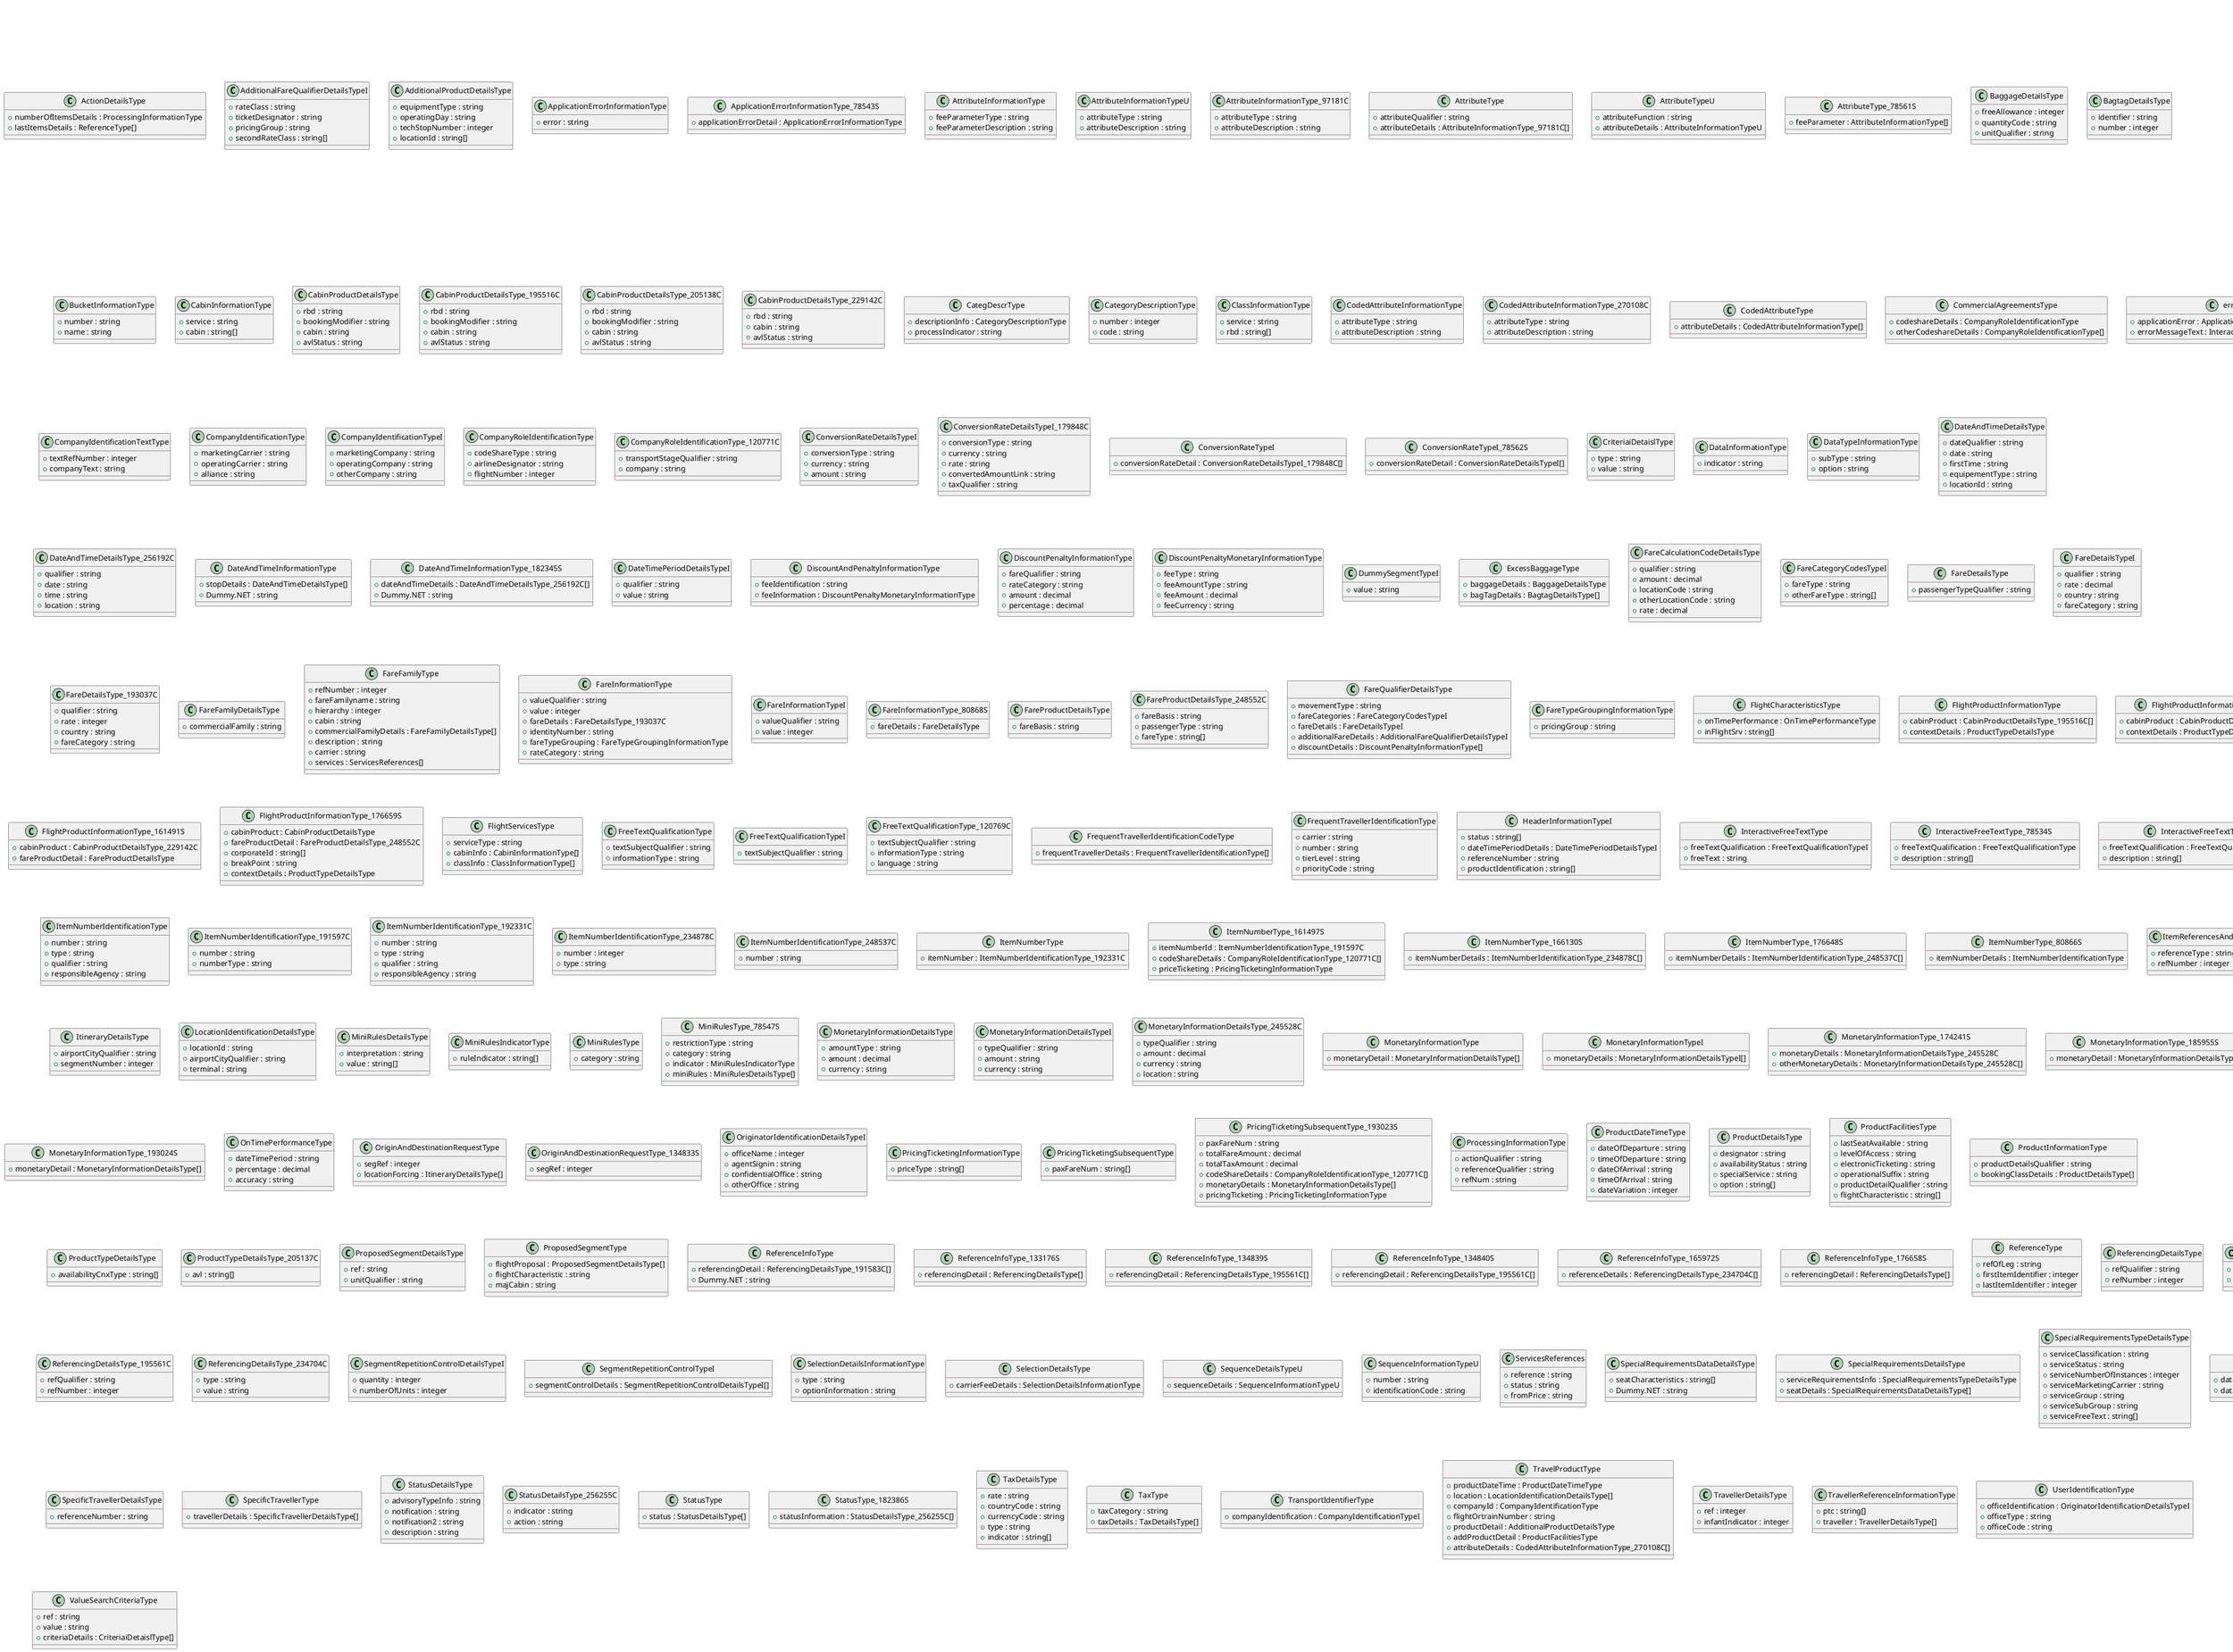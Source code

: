 @startuml

class ActionDetailsType {
    +numberOfItemsDetails : ProcessingInformationType
    +lastItemsDetails : ReferenceType[]
}
class AdditionalFareQualifierDetailsTypeI {
    +rateClass : string
    +ticketDesignator : string
    +pricingGroup : string
    +secondRateClass : string[]
}
class AdditionalProductDetailsType {
    +equipmentType : string
    +operatingDay : string
    +techStopNumber : integer
    +locationId : string[]
}
class ApplicationErrorInformationType {
    +error : string
}
class ApplicationErrorInformationType_78543S {
    +applicationErrorDetail : ApplicationErrorInformationType
}
class AttributeInformationType {
    +feeParameterType : string
    +feeParameterDescription : string
}
class AttributeInformationTypeU {
    +attributeType : string
    +attributeDescription : string
}
class AttributeInformationType_97181C {
    +attributeType : string
    +attributeDescription : string
}
class AttributeType {
    +attributeQualifier : string
    +attributeDetails : AttributeInformationType_97181C[]
}
class AttributeTypeU {
    +attributeFunction : string
    +attributeDetails : AttributeInformationTypeU
}
class AttributeType_78561S {
    +feeParameter : AttributeInformationType[]
}
class BaggageDetailsType {
    +freeAllowance : integer
    +quantityCode : string
    +unitQualifier : string
}
class BagtagDetailsType {
    +identifier : string
    +number : integer
}
class BucketInformationType {
    +number : string
    +name : string
}
class CabinInformationType {
    +service : string
    +cabin : string[]
}
class CabinProductDetailsType {
    +rbd : string
    +bookingModifier : string
    +cabin : string
    +avlStatus : string
}
class CabinProductDetailsType_195516C {
    +rbd : string
    +bookingModifier : string
    +cabin : string
    +avlStatus : string
}
class CabinProductDetailsType_205138C {
    +rbd : string
    +bookingModifier : string
    +cabin : string
    +avlStatus : string
}
class CabinProductDetailsType_229142C {
    +rbd : string
    +cabin : string
    +avlStatus : string
}
class CategDescrType {
    +descriptionInfo : CategoryDescriptionType
    +processIndicator : string
}
class CategoryDescriptionType {
    +number : integer
    +code : string
}
class ClassInformationType {
    +service : string
    +rbd : string[]
}
class CodedAttributeInformationType {
    +attributeType : string
    +attributeDescription : string
}
class CodedAttributeInformationType_270108C {
    +attributeType : string
    +attributeDescription : string
}
class CodedAttributeType {
    +attributeDetails : CodedAttributeInformationType[]
}
class CommercialAgreementsType {
    +codeshareDetails : CompanyRoleIdentificationType
    +otherCodeshareDetails : CompanyRoleIdentificationType[]
}
class CompanyIdentificationTextType {
    +textRefNumber : integer
    +companyText : string
}
class CompanyIdentificationType {
    +marketingCarrier : string
    +operatingCarrier : string
    +alliance : string
}
class CompanyIdentificationTypeI {
    +marketingCompany : string
    +operatingCompany : string
    +otherCompany : string
}
class CompanyRoleIdentificationType {
    +codeShareType : string
    +airlineDesignator : string
    +flightNumber : integer
}
class CompanyRoleIdentificationType_120771C {
    +transportStageQualifier : string
    +company : string
}
class ConversionRateDetailsTypeI {
    +conversionType : string
    +currency : string
    +amount : string
}
class ConversionRateDetailsTypeI_179848C {
    +conversionType : string
    +currency : string
    +rate : string
    +convertedAmountLink : string
    +taxQualifier : string
}
class ConversionRateTypeI {
    +conversionRateDetail : ConversionRateDetailsTypeI_179848C[]
}
class ConversionRateTypeI_78562S {
    +conversionRateDetail : ConversionRateDetailsTypeI[]
}
class CriteriaiDetaislType {
    +type : string
    +value : string
}
class DataInformationType {
    +indicator : string
}
class DataTypeInformationType {
    +subType : string
    +option : string
}
class DateAndTimeDetailsType {
    +dateQualifier : string
    +date : string
    +firstTime : string
    +equipementType : string
    +locationId : string
}
class DateAndTimeDetailsType_256192C {
    +qualifier : string
    +date : string
    +time : string
    +location : string
}
class DateAndTimeInformationType {
    +stopDetails : DateAndTimeDetailsType[]
    +Dummy.NET : string
}
class DateAndTimeInformationType_182345S {
    +dateAndTimeDetails : DateAndTimeDetailsType_256192C[]
    +Dummy.NET : string
}
class DateTimePeriodDetailsTypeI {
    +qualifier : string
    +value : string
}
class DiscountAndPenaltyInformationType {
    +feeIdentification : string
    +feeInformation : DiscountPenaltyMonetaryInformationType
}
class DiscountPenaltyInformationType {
    +fareQualifier : string
    +rateCategory : string
    +amount : decimal
    +percentage : decimal
}
class DiscountPenaltyMonetaryInformationType {
    +feeType : string
    +feeAmountType : string
    +feeAmount : decimal
    +feeCurrency : string
}
class DummySegmentTypeI {
    +value : string
}
class ExcessBaggageType {
    +baggageDetails : BaggageDetailsType
    +bagTagDetails : BagtagDetailsType[]
}
class FareCalculationCodeDetailsType {
    +qualifier : string
    +amount : decimal
    +locationCode : string
    +otherLocationCode : string
    +rate : decimal
}
class FareCategoryCodesTypeI {
    +fareType : string
    +otherFareType : string[]
}
class FareDetailsType {
    +passengerTypeQualifier : string
}
class FareDetailsTypeI {
    +qualifier : string
    +rate : decimal
    +country : string
    +fareCategory : string
}
class FareDetailsType_193037C {
    +qualifier : string
    +rate : integer
    +country : string
    +fareCategory : string
}
class FareFamilyDetailsType {
    +commercialFamily : string
}
class FareFamilyType {
    +refNumber : integer
    +fareFamilyname : string
    +hierarchy : integer
    +cabin : string
    +commercialFamilyDetails : FareFamilyDetailsType[]
    +description : string
    +carrier : string
    +services : ServicesReferences[]
}
class FareInformationType {
    +valueQualifier : string
    +value : integer
    +fareDetails : FareDetailsType_193037C
    +identityNumber : string
    +fareTypeGrouping : FareTypeGroupingInformationType
    +rateCategory : string
}
class FareInformationTypeI {
    +valueQualifier : string
    +value : integer
}
class FareInformationType_80868S {
    +fareDetails : FareDetailsType
}
class FareProductDetailsType {
    +fareBasis : string
}
class FareProductDetailsType_248552C {
    +fareBasis : string
    +passengerType : string
    +fareType : string[]
}
class FareQualifierDetailsType {
    +movementType : string
    +fareCategories : FareCategoryCodesTypeI
    +fareDetails : FareDetailsTypeI
    +additionalFareDetails : AdditionalFareQualifierDetailsTypeI
    +discountDetails : DiscountPenaltyInformationType[]
}
class FareTypeGroupingInformationType {
    +pricingGroup : string
}
class Fare_MasterPricerTravelBoardSearchReply {
    +replyStatus : StatusType
    +errorMessage : errorMessage
    +conversionRate : ConversionRateTypeI
    +solutionFamily : FareInformationType[]
    +familyInformation : FareFamilyType[]
    +amountInfoForAllPax : amountInfoForAllPax
    +amountInfoPerPax : amountInfoPerPax[]
    +feeDetails : feeDetails[]
    +bucketInfo : BucketInformationType[]
    +companyIdText : CompanyIdentificationTextType[]
    +officeIdDetails : officeIdDetails[]
    +flightIndex : flightIndex[]
    +recommendation : recommendation[]
    +otherSolutions : otherSolutions[]
    +warningInfo : warningInfo[]
    +globalInformation : globalInformation[]
    +serviceFeesGrp : serviceFeesGrp[]
    +value : ValueSearchCriteriaType[]
    +mnrGrp : mnrGrp
}
Fare_MasterPricerTravelBoardSearchReply +-- errorMessage
class errorMessage {
    +applicationError : ApplicationErrorInformationType_78543S
    +errorMessageText : InteractiveFreeTextType_78544S
}
Fare_MasterPricerTravelBoardSearchReply +-- amountInfoForAllPax
class amountInfoForAllPax {
    +itineraryAmounts : MonetaryInformationType
    +amountsPerSgt : amountsPerSgt[]
}
amountInfoForAllPax +-- amountsPerSgt
class amountsPerSgt {
    +sgtRef : ReferenceInfoType_133176S
    +amounts : MonetaryInformationType
}
Fare_MasterPricerTravelBoardSearchReply +-- amountInfoPerPax
class amountInfoPerPax {
    +paxRef : SpecificTravellerType
    +paxAttributes : FareInformationType_80868S
    +itineraryAmounts : MonetaryInformationType
    +amountsPerSgt : amountsPerSgt[]
}
amountInfoPerPax +-- amountsPerSgt
class amountsPerSgt {
    +sgtRef : ReferenceInfoType_133176S
    +amounts : MonetaryInformationType
}
Fare_MasterPricerTravelBoardSearchReply +-- feeDetails
class feeDetails {
    +feeReference : ItemReferencesAndVersionsType_78564S
    +feeInformation : DiscountAndPenaltyInformationType
    +feeParameters : AttributeType_78561S
    +convertedOrOriginalInfo : ConversionRateTypeI_78562S
}
Fare_MasterPricerTravelBoardSearchReply +-- officeIdDetails
class officeIdDetails {
    +officeIdInformation : UserIdentificationType
    +officeIdReference : ItemReferencesAndVersionsType_78536S
}
Fare_MasterPricerTravelBoardSearchReply +-- flightIndex
class flightIndex {
    +requestedSegmentRef : OriginAndDestinationRequestType
    +groupOfFlights : groupOfFlights[]
}
flightIndex +-- groupOfFlights
class groupOfFlights {
    +propFlightGrDetail : ProposedSegmentType
    +flightDetails : flightDetails[]
}
groupOfFlights +-- flightDetails
class flightDetails {
    +flightInformation : TravelProductType
    +avlInfo : FlightProductInformationType_141442S[]
    +technicalStop : DateAndTimeInformationType[]
    +commercialAgreement : CommercialAgreementsType
    +addInfo : HeaderInformationTypeI
    +flightCharacteristics : FlightCharacteristicsType
    +flightServices : FlightServicesType[]
}
Fare_MasterPricerTravelBoardSearchReply +-- recommendation
class recommendation {
    +itemNumber : ItemNumberType_161497S
    +warningMessage : InteractiveFreeTextType_78544S[]
    +fareFamilyRef : ReferenceInfoType_133176S
    +recPriceInfo : MonetaryInformationType_193024S
    +miniRule : MiniRulesType_78547S[]
    +segmentFlightRef : ReferenceInfoType[]
    +recommandationSegmentsFareDetails : recommandationSegmentsFareDetails[]
    +paxFareProduct : paxFareProduct[]
    +specificRecDetails : specificRecDetails[]
}
recommendation +-- recommandationSegmentsFareDetails
class recommandationSegmentsFareDetails {
    +recommendationSegRef : OriginAndDestinationRequestType
    +segmentMonetaryInformation : MonetaryInformationType
}
recommendation +-- paxFareProduct
class paxFareProduct {
    +paxFareDetail : PricingTicketingSubsequentType_193023S
    +feeRef : ReferenceInfoType_134839S
    +paxReference : TravellerReferenceInformationType[]
    +passengerTaxDetails : TaxType
    +fare : fare[]
    +fareDetails : fareDetails[]
}
paxFareProduct +-- fare
class fare {
    +pricingMessage : InteractiveFreeTextType_78559S
    +monetaryInformation : MonetaryInformationType_185955S
}
paxFareProduct +-- fareDetails
class fareDetails {
    +segmentRef : OriginAndDestinationRequestType
    +groupOfFares : groupOfFares[]
    +psgSegMonetaryInformation : MonetaryInformationType
    +majCabin : ProductInformationType[]
}
fareDetails +-- groupOfFares
class groupOfFares {
    +productInformation : FlightProductInformationType_176659S
    +fareCalculationCodeDetails : FareCalculationCodeDetailsType[]
    +ticketInfos : FareQualifierDetailsType
    +fareFamiliesRef : ReferenceInfoType_176658S
}
recommendation +-- specificRecDetails
class specificRecDetails {
    +specificRecItem : ItemReferencesAndVersionsType
    +specificProductDetails : specificProductDetails[]
}
specificRecDetails +-- specificProductDetails
class specificProductDetails {
    +productReferences : PricingTicketingSubsequentType
    +fareContextDetails : fareContextDetails[]
}
specificProductDetails +-- fareContextDetails
class fareContextDetails {
    +requestedSegmentInfo : OriginAndDestinationRequestType_134833S
    +cnxContextDetails : cnxContextDetails[]
}
fareContextDetails +-- cnxContextDetails
class cnxContextDetails {
    +fareCnxInfo : FlightProductInformationType
}
Fare_MasterPricerTravelBoardSearchReply +-- otherSolutions
class otherSolutions {
    +reference : SequenceDetailsTypeU
    +amtGroup : amtGroup[]
    +psgInfo : psgInfo[]
}
otherSolutions +-- amtGroup
class amtGroup {
    +ref : ReferenceInfoType_165972S
    +amount : MonetaryInformationTypeI
}
otherSolutions +-- psgInfo
class psgInfo {
    +ref : SegmentRepetitionControlTypeI
    +description : FareInformationTypeI
    +freqTraveller : FrequentTravellerIdentificationCodeType
    +amount : MonetaryInformationTypeI
    +fare : FlightProductInformationType_161491S
    +attribute : AttributeTypeU[]
}
Fare_MasterPricerTravelBoardSearchReply +-- warningInfo
class warningInfo {
    +globalMessageMarker : DummySegmentTypeI
    +globalMessage : InteractiveFreeTextType_78534S
}
Fare_MasterPricerTravelBoardSearchReply +-- globalInformation
class globalInformation {
    +attributes : CodedAttributeType
}
Fare_MasterPricerTravelBoardSearchReply +-- serviceFeesGrp
class serviceFeesGrp {
    +serviceTypeInfo : SelectionDetailsType
    +serviceFeeRefGrp : serviceFeeRefGrp[]
    +serviceCoverageInfoGrp : serviceCoverageInfoGrp[]
    +globalMessageMarker : DummySegmentTypeI
    +serviceFeeInfoGrp : serviceFeeInfoGrp[]
    +serviceDetailsGrp : serviceDetailsGrp[]
    +freeBagAllowanceGrp : freeBagAllowanceGrp[]
}
serviceFeesGrp +-- serviceFeeRefGrp
class serviceFeeRefGrp {
    +refInfo : ReferenceInfoType
}
serviceFeesGrp +-- serviceCoverageInfoGrp
class serviceCoverageInfoGrp {
    +itemNumberInfo : ItemNumberType
    +serviceCovInfoGrp : serviceCovInfoGrp[]
}
serviceCoverageInfoGrp +-- serviceCovInfoGrp
class serviceCovInfoGrp {
    +paxRefInfo : SpecificTravellerType
    +coveragePerFlightsInfo : ActionDetailsType[]
    +carrierInfo : TransportIdentifierType
    +refInfo : ReferenceInfoType_134840S
}
serviceFeesGrp +-- serviceFeeInfoGrp
class serviceFeeInfoGrp {
    +itemNumberInfo : ItemNumberType
    +serviceDetailsGrp : serviceDetailsGrp[]
}
serviceFeeInfoGrp +-- serviceDetailsGrp
class serviceDetailsGrp {
    +refInfo : ReferenceInfoType_134840S
    +serviceMatchedInfoGroup : serviceMatchedInfoGroup[]
}
serviceDetailsGrp +-- serviceMatchedInfoGroup
class serviceMatchedInfoGroup {
    +paxRefInfo : SpecificTravellerType
    +pricingInfo : FareInformationType_80868S
    +amountInfo : MonetaryInformationType_193024S
}
serviceFeesGrp +-- serviceDetailsGrp
class serviceDetailsGrp {
    +serviceOptionInfo : SpecificDataInformationType
    +feeDescriptionGrp : feeDescriptionGrp
}
serviceDetailsGrp +-- feeDescriptionGrp
class feeDescriptionGrp {
    +itemNumberInfo : ItemNumberType_80866S
    +serviceAttributesInfo : AttributeType
    +serviceDescriptionInfo : SpecialRequirementsDetailsType
    +commercialName : InteractiveFreeTextType
}
serviceFeesGrp +-- freeBagAllowanceGrp
class freeBagAllowanceGrp {
    +freeBagAllownceInfo : ExcessBaggageType
    +itemNumberInfo : ItemNumberType_166130S
}
Fare_MasterPricerTravelBoardSearchReply +-- mnrGrp
class mnrGrp {
    +mnr : MiniRulesType
    +mnrDetails : mnrDetails[]
}
mnrGrp +-- mnrDetails
class mnrDetails {
    +mnrRef : ItemNumberType_176648S
    +dateInfo : DateAndTimeInformationType_182345S[]
    +catGrp : catGrp[]
}
mnrDetails +-- catGrp
class catGrp {
    +catInfo : CategDescrType
    +monInfo : MonetaryInformationType_174241S
    +statusInfo : StatusType_182386S
}
class FlightCharacteristicsType {
    +onTimePerformance : OnTimePerformanceType
    +inFlightSrv : string[]
}
class FlightProductInformationType {
    +cabinProduct : CabinProductDetailsType_195516C[]
    +contextDetails : ProductTypeDetailsType
}
class FlightProductInformationType_141442S {
    +cabinProduct : CabinProductDetailsType_205138C[]
    +contextDetails : ProductTypeDetailsType_205137C
}
class FlightProductInformationType_161491S {
    +cabinProduct : CabinProductDetailsType_229142C
    +fareProductDetail : FareProductDetailsType
}
class FlightProductInformationType_176659S {
    +cabinProduct : CabinProductDetailsType
    +fareProductDetail : FareProductDetailsType_248552C
    +corporateId : string[]
    +breakPoint : string
    +contextDetails : ProductTypeDetailsType
}
class FlightServicesType {
    +serviceType : string
    +cabinInfo : CabinInformationType[]
    +classInfo : ClassInformationType[]
}
class FreeTextQualificationType {
    +textSubjectQualifier : string
    +informationType : string
}
class FreeTextQualificationTypeI {
    +textSubjectQualifier : string
}
class FreeTextQualificationType_120769C {
    +textSubjectQualifier : string
    +informationType : string
    +language : string
}
class FrequentTravellerIdentificationCodeType {
    +frequentTravellerDetails : FrequentTravellerIdentificationType[]
}
class FrequentTravellerIdentificationType {
    +carrier : string
    +number : string
    +tierLevel : string
    +priorityCode : string
}
class HeaderInformationTypeI {
    +status : string[]
    +dateTimePeriodDetails : DateTimePeriodDetailsTypeI
    +referenceNumber : string
    +productIdentification : string[]
}
class InteractiveFreeTextType {
    +freeTextQualification : FreeTextQualificationTypeI
    +freeText : string
}
class InteractiveFreeTextType_78534S {
    +freeTextQualification : FreeTextQualificationType
    +description : string[]
}
class InteractiveFreeTextType_78544S {
    +freeTextQualification : FreeTextQualificationType_120769C
    +description : string[]
}
class InteractiveFreeTextType_78559S {
    +freeTextQualification : FreeTextQualificationType_120769C
    +description : string[]
}
class ItemNumberIdentificationType {
    +number : string
    +type : string
    +qualifier : string
    +responsibleAgency : string
}
class ItemNumberIdentificationType_191597C {
    +number : string
    +numberType : string
}
class ItemNumberIdentificationType_192331C {
    +number : string
    +type : string
    +qualifier : string
    +responsibleAgency : string
}
class ItemNumberIdentificationType_234878C {
    +number : integer
    +type : string
}
class ItemNumberIdentificationType_248537C {
    +number : string
}
class ItemNumberType {
    +itemNumber : ItemNumberIdentificationType_192331C
}
class ItemNumberType_161497S {
    +itemNumberId : ItemNumberIdentificationType_191597C
    +codeShareDetails : CompanyRoleIdentificationType_120771C[]
    +priceTicketing : PricingTicketingInformationType
}
class ItemNumberType_166130S {
    +itemNumberDetails : ItemNumberIdentificationType_234878C[]
}
class ItemNumberType_176648S {
    +itemNumberDetails : ItemNumberIdentificationType_248537C[]
}
class ItemNumberType_80866S {
    +itemNumberDetails : ItemNumberIdentificationType
}
class ItemReferencesAndVersionsType {
    +referenceType : string
    +refNumber : integer
}
class ItemReferencesAndVersionsType_78536S {
    +referenceType : string
    +refNumber : integer
}
class ItemReferencesAndVersionsType_78564S {
    +referenceType : string
    +feeRefNumber : integer
}
class ItineraryDetailsType {
    +airportCityQualifier : string
    +segmentNumber : integer
}
class LocationIdentificationDetailsType {
    +locationId : string
    +airportCityQualifier : string
    +terminal : string
}
class MiniRulesDetailsType {
    +interpretation : string
    +value : string[]
}
class MiniRulesIndicatorType {
    +ruleIndicator : string[]
}
class MiniRulesType {
    +category : string
}
class MiniRulesType_78547S {
    +restrictionType : string
    +category : string
    +indicator : MiniRulesIndicatorType
    +miniRules : MiniRulesDetailsType[]
}
class MonetaryInformationDetailsType {
    +amountType : string
    +amount : decimal
    +currency : string
}
class MonetaryInformationDetailsTypeI {
    +typeQualifier : string
    +amount : string
    +currency : string
}
class MonetaryInformationDetailsType_245528C {
    +typeQualifier : string
    +amount : decimal
    +currency : string
    +location : string
}
class MonetaryInformationType {
    +monetaryDetail : MonetaryInformationDetailsType[]
}
class MonetaryInformationTypeI {
    +monetaryDetails : MonetaryInformationDetailsTypeI[]
}
class MonetaryInformationType_174241S {
    +monetaryDetails : MonetaryInformationDetailsType_245528C
    +otherMonetaryDetails : MonetaryInformationDetailsType_245528C[]
}
class MonetaryInformationType_185955S {
    +monetaryDetail : MonetaryInformationDetailsType[]
}
class MonetaryInformationType_193024S {
    +monetaryDetail : MonetaryInformationDetailsType[]
}
class OnTimePerformanceType {
    +dateTimePeriod : string
    +percentage : decimal
    +accuracy : string
}
class OriginAndDestinationRequestType {
    +segRef : integer
    +locationForcing : ItineraryDetailsType[]
}
class OriginAndDestinationRequestType_134833S {
    +segRef : integer
}
class OriginatorIdentificationDetailsTypeI {
    +officeName : integer
    +agentSignin : string
    +confidentialOffice : string
    +otherOffice : string
}
class PricingTicketingInformationType {
    +priceType : string[]
}
class PricingTicketingSubsequentType {
    +paxFareNum : string[]
}
class PricingTicketingSubsequentType_193023S {
    +paxFareNum : string
    +totalFareAmount : decimal
    +totalTaxAmount : decimal
    +codeShareDetails : CompanyRoleIdentificationType_120771C[]
    +monetaryDetails : MonetaryInformationDetailsType[]
    +pricingTicketing : PricingTicketingInformationType
}
class ProcessingInformationType {
    +actionQualifier : string
    +referenceQualifier : string
    +refNum : string
}
class ProductDateTimeType {
    +dateOfDeparture : string
    +timeOfDeparture : string
    +dateOfArrival : string
    +timeOfArrival : string
    +dateVariation : integer
}
class ProductDetailsType {
    +designator : string
    +availabilityStatus : string
    +specialService : string
    +option : string[]
}
class ProductFacilitiesType {
    +lastSeatAvailable : string
    +levelOfAccess : string
    +electronicTicketing : string
    +operationalSuffix : string
    +productDetailQualifier : string
    +flightCharacteristic : string[]
}
class ProductInformationType {
    +productDetailsQualifier : string
    +bookingClassDetails : ProductDetailsType[]
}
class ProductTypeDetailsType {
    +availabilityCnxType : string[]
}
class ProductTypeDetailsType_205137C {
    +avl : string[]
}
class ProposedSegmentDetailsType {
    +ref : string
    +unitQualifier : string
}
class ProposedSegmentType {
    +flightProposal : ProposedSegmentDetailsType[]
    +flightCharacteristic : string
    +majCabin : string
}
class ReferenceInfoType {
    +referencingDetail : ReferencingDetailsType_191583C[]
    +Dummy.NET : string
}
class ReferenceInfoType_133176S {
    +referencingDetail : ReferencingDetailsType[]
}
class ReferenceInfoType_134839S {
    +referencingDetail : ReferencingDetailsType_195561C[]
}
class ReferenceInfoType_134840S {
    +referencingDetail : ReferencingDetailsType_195561C[]
}
class ReferenceInfoType_165972S {
    +referenceDetails : ReferencingDetailsType_234704C[]
}
class ReferenceInfoType_176658S {
    +referencingDetail : ReferencingDetailsType[]
}
class ReferenceType {
    +refOfLeg : string
    +firstItemIdentifier : integer
    +lastItemIdentifier : integer
}
class ReferencingDetailsType {
    +refQualifier : string
    +refNumber : integer
}
class ReferencingDetailsType_191583C {
    +refQualifier : string
    +refNumber : integer
}
class ReferencingDetailsType_195561C {
    +refQualifier : string
    +refNumber : integer
}
class ReferencingDetailsType_234704C {
    +type : string
    +value : string
}
class SegmentRepetitionControlDetailsTypeI {
    +quantity : integer
    +numberOfUnits : integer
}
class SegmentRepetitionControlTypeI {
    +segmentControlDetails : SegmentRepetitionControlDetailsTypeI[]
}
class SelectionDetailsInformationType {
    +type : string
    +optionInformation : string
}
class SelectionDetailsType {
    +carrierFeeDetails : SelectionDetailsInformationType
}
class SequenceDetailsTypeU {
    +sequenceDetails : SequenceInformationTypeU
}
class SequenceInformationTypeU {
    +number : string
    +identificationCode : string
}
class ServicesReferences {
    +reference : string
    +status : string
    +fromPrice : string
}
class SpecialRequirementsDataDetailsType {
    +seatCharacteristics : string[]
    +Dummy.NET : string
}
class SpecialRequirementsDetailsType {
    +serviceRequirementsInfo : SpecialRequirementsTypeDetailsType
    +seatDetails : SpecialRequirementsDataDetailsType[]
}
class SpecialRequirementsTypeDetailsType {
    +serviceClassification : string
    +serviceStatus : string
    +serviceNumberOfInstances : integer
    +serviceMarketingCarrier : string
    +serviceGroup : string
    +serviceSubGroup : string
    +serviceFreeText : string[]
}
class SpecificDataInformationType {
    +dataTypeInformation : DataTypeInformationType
    +dataInformation : DataInformationType[]
}
class SpecificTravellerDetailsType {
    +referenceNumber : string
}
class SpecificTravellerType {
    +travellerDetails : SpecificTravellerDetailsType[]
}
class StatusDetailsType {
    +advisoryTypeInfo : string
    +notification : string
    +notification2 : string
    +description : string
}
class StatusDetailsType_256255C {
    +indicator : string
    +action : string
}
class StatusType {
    +status : StatusDetailsType[]
}
class StatusType_182386S {
    +statusInformation : StatusDetailsType_256255C[]
}
class TaxDetailsType {
    +rate : string
    +countryCode : string
    +currencyCode : string
    +type : string
    +indicator : string[]
}
class TaxType {
    +taxCategory : string
    +taxDetails : TaxDetailsType[]
}
class TransportIdentifierType {
    +companyIdentification : CompanyIdentificationTypeI
}
class TravelProductType {
    +productDateTime : ProductDateTimeType
    +location : LocationIdentificationDetailsType[]
    +companyId : CompanyIdentificationType
    +flightOrtrainNumber : string
    +productDetail : AdditionalProductDetailsType
    +addProductDetail : ProductFacilitiesType
    +attributeDetails : CodedAttributeInformationType_270108C[]
}
class TravellerDetailsType {
    +ref : integer
    +infantIndicator : integer
}
class TravellerReferenceInformationType {
    +ptc : string[]
    +traveller : TravellerDetailsType[]
}
class UserIdentificationType {
    +officeIdentification : OriginatorIdentificationDetailsTypeI
    +officeType : string
    +officeCode : string
}
class ValueSearchCriteriaType {
    +ref : string
    +value : string
    +criteriaDetails : CriteriaiDetaislType[]
}

@enduml